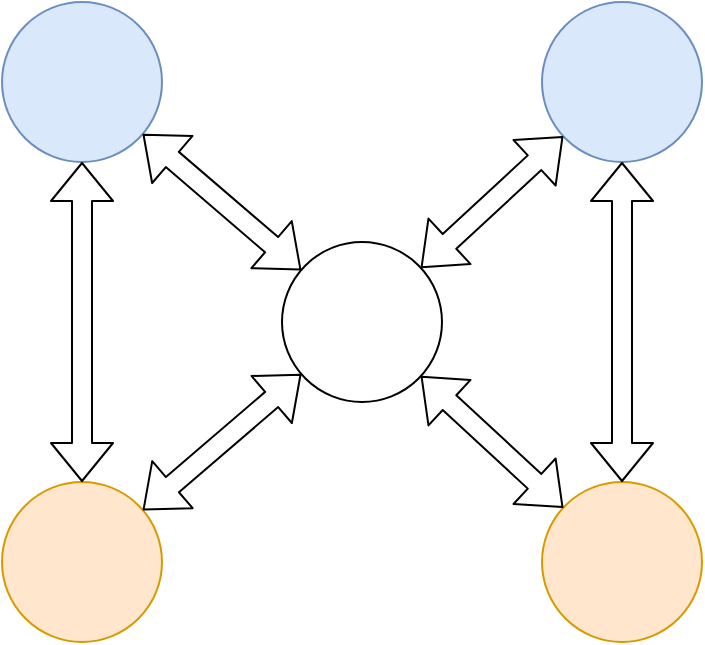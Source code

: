 <mxfile version="14.6.13" type="github">
  <diagram id="z6lxiCS5bTPtnJwJAkri" name="Page-1">
    <mxGraphModel dx="1209" dy="643" grid="1" gridSize="10" guides="1" tooltips="1" connect="1" arrows="1" fold="1" page="1" pageScale="1" pageWidth="827" pageHeight="1169" math="0" shadow="0">
      <root>
        <mxCell id="0" />
        <mxCell id="1" parent="0" />
        <mxCell id="Acn9G3id7ki6_PeFdA2S-1" value="" style="ellipse;whiteSpace=wrap;html=1;aspect=fixed;fillColor=#dae8fc;strokeColor=#6c8ebf;" parent="1" vertex="1">
          <mxGeometry x="170" y="130" width="80" height="80" as="geometry" />
        </mxCell>
        <mxCell id="Acn9G3id7ki6_PeFdA2S-2" value="" style="ellipse;whiteSpace=wrap;html=1;aspect=fixed;fillColor=#ffe6cc;strokeColor=#d79b00;" parent="1" vertex="1">
          <mxGeometry x="170" y="370" width="80" height="80" as="geometry" />
        </mxCell>
        <mxCell id="Acn9G3id7ki6_PeFdA2S-3" value="" style="ellipse;whiteSpace=wrap;html=1;aspect=fixed;fillColor=#dae8fc;strokeColor=#6c8ebf;" parent="1" vertex="1">
          <mxGeometry x="440" y="130" width="80" height="80" as="geometry" />
        </mxCell>
        <mxCell id="Acn9G3id7ki6_PeFdA2S-4" value="" style="ellipse;whiteSpace=wrap;html=1;aspect=fixed;fillColor=#ffe6cc;strokeColor=#d79b00;" parent="1" vertex="1">
          <mxGeometry x="440" y="370" width="80" height="80" as="geometry" />
        </mxCell>
        <mxCell id="1Ixk-NZFv9qU1EKzr9T6-3" value="" style="shape=image;html=1;verticalAlign=top;verticalLabelPosition=bottom;labelBackgroundColor=#ffffff;imageAspect=0;aspect=fixed;image=https://cdn4.iconfinder.com/data/icons/iconsimple-logotypes/512/android-128.png" vertex="1" parent="1">
          <mxGeometry x="456" y="146" width="48" height="48" as="geometry" />
        </mxCell>
        <mxCell id="1Ixk-NZFv9qU1EKzr9T6-4" value="" style="ellipse;whiteSpace=wrap;html=1;aspect=fixed;" vertex="1" parent="1">
          <mxGeometry x="310" y="250" width="80" height="80" as="geometry" />
        </mxCell>
        <mxCell id="1Ixk-NZFv9qU1EKzr9T6-5" value="" style="shape=flexArrow;endArrow=classic;startArrow=classic;html=1;" edge="1" parent="1" source="1Ixk-NZFv9qU1EKzr9T6-4" target="Acn9G3id7ki6_PeFdA2S-3">
          <mxGeometry width="100" height="100" relative="1" as="geometry">
            <mxPoint x="360" y="380" as="sourcePoint" />
            <mxPoint x="460" y="200" as="targetPoint" />
          </mxGeometry>
        </mxCell>
        <mxCell id="1Ixk-NZFv9qU1EKzr9T6-6" value="" style="shape=flexArrow;endArrow=classic;startArrow=classic;html=1;" edge="1" parent="1" source="1Ixk-NZFv9qU1EKzr9T6-4" target="Acn9G3id7ki6_PeFdA2S-4">
          <mxGeometry width="100" height="100" relative="1" as="geometry">
            <mxPoint x="360" y="300" as="sourcePoint" />
            <mxPoint x="460" y="280" as="targetPoint" />
          </mxGeometry>
        </mxCell>
        <mxCell id="1Ixk-NZFv9qU1EKzr9T6-7" value="" style="shape=flexArrow;endArrow=classic;startArrow=classic;html=1;" edge="1" parent="1" source="Acn9G3id7ki6_PeFdA2S-2" target="1Ixk-NZFv9qU1EKzr9T6-4">
          <mxGeometry width="100" height="100" relative="1" as="geometry">
            <mxPoint x="360" y="380" as="sourcePoint" />
            <mxPoint x="460" y="280" as="targetPoint" />
          </mxGeometry>
        </mxCell>
        <mxCell id="1Ixk-NZFv9qU1EKzr9T6-8" value="" style="shape=flexArrow;endArrow=classic;startArrow=classic;html=1;" edge="1" parent="1" source="1Ixk-NZFv9qU1EKzr9T6-4" target="Acn9G3id7ki6_PeFdA2S-1">
          <mxGeometry width="100" height="100" relative="1" as="geometry">
            <mxPoint x="360" y="380" as="sourcePoint" />
            <mxPoint x="220" y="250" as="targetPoint" />
          </mxGeometry>
        </mxCell>
        <mxCell id="1Ixk-NZFv9qU1EKzr9T6-9" value="" style="shape=flexArrow;endArrow=classic;startArrow=classic;html=1;" edge="1" parent="1" source="Acn9G3id7ki6_PeFdA2S-2" target="Acn9G3id7ki6_PeFdA2S-1">
          <mxGeometry width="100" height="100" relative="1" as="geometry">
            <mxPoint x="360" y="380" as="sourcePoint" />
            <mxPoint x="170" y="270" as="targetPoint" />
          </mxGeometry>
        </mxCell>
        <mxCell id="1Ixk-NZFv9qU1EKzr9T6-10" value="" style="shape=flexArrow;endArrow=classic;startArrow=classic;html=1;" edge="1" parent="1" source="Acn9G3id7ki6_PeFdA2S-4" target="Acn9G3id7ki6_PeFdA2S-3">
          <mxGeometry width="100" height="100" relative="1" as="geometry">
            <mxPoint x="360" y="380" as="sourcePoint" />
            <mxPoint x="460" y="280" as="targetPoint" />
          </mxGeometry>
        </mxCell>
        <mxCell id="1Ixk-NZFv9qU1EKzr9T6-12" value="" style="shape=image;html=1;verticalAlign=top;verticalLabelPosition=bottom;labelBackgroundColor=#ffffff;imageAspect=0;aspect=fixed;image=https://cdn3.iconfinder.com/data/icons/geek-3/24/R2D2_star_wars_droid_robot-128.png" vertex="1" parent="1">
          <mxGeometry x="186" y="146" width="48" height="48" as="geometry" />
        </mxCell>
      </root>
    </mxGraphModel>
  </diagram>
</mxfile>
